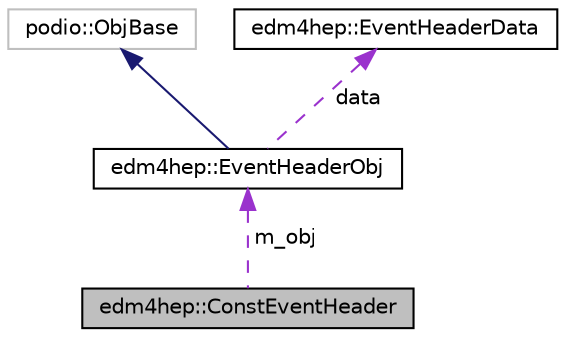 digraph "edm4hep::ConstEventHeader"
{
 // LATEX_PDF_SIZE
  edge [fontname="Helvetica",fontsize="10",labelfontname="Helvetica",labelfontsize="10"];
  node [fontname="Helvetica",fontsize="10",shape=record];
  Node1 [label="edm4hep::ConstEventHeader",height=0.2,width=0.4,color="black", fillcolor="grey75", style="filled", fontcolor="black",tooltip="Event Header."];
  Node2 -> Node1 [dir="back",color="darkorchid3",fontsize="10",style="dashed",label=" m_obj" ,fontname="Helvetica"];
  Node2 [label="edm4hep::EventHeaderObj",height=0.2,width=0.4,color="black", fillcolor="white", style="filled",URL="$classedm4hep_1_1_event_header_obj.html",tooltip=" "];
  Node3 -> Node2 [dir="back",color="midnightblue",fontsize="10",style="solid",fontname="Helvetica"];
  Node3 [label="podio::ObjBase",height=0.2,width=0.4,color="grey75", fillcolor="white", style="filled",tooltip=" "];
  Node4 -> Node2 [dir="back",color="darkorchid3",fontsize="10",style="dashed",label=" data" ,fontname="Helvetica"];
  Node4 [label="edm4hep::EventHeaderData",height=0.2,width=0.4,color="black", fillcolor="white", style="filled",URL="$classedm4hep_1_1_event_header_data.html",tooltip="Event Header."];
}
